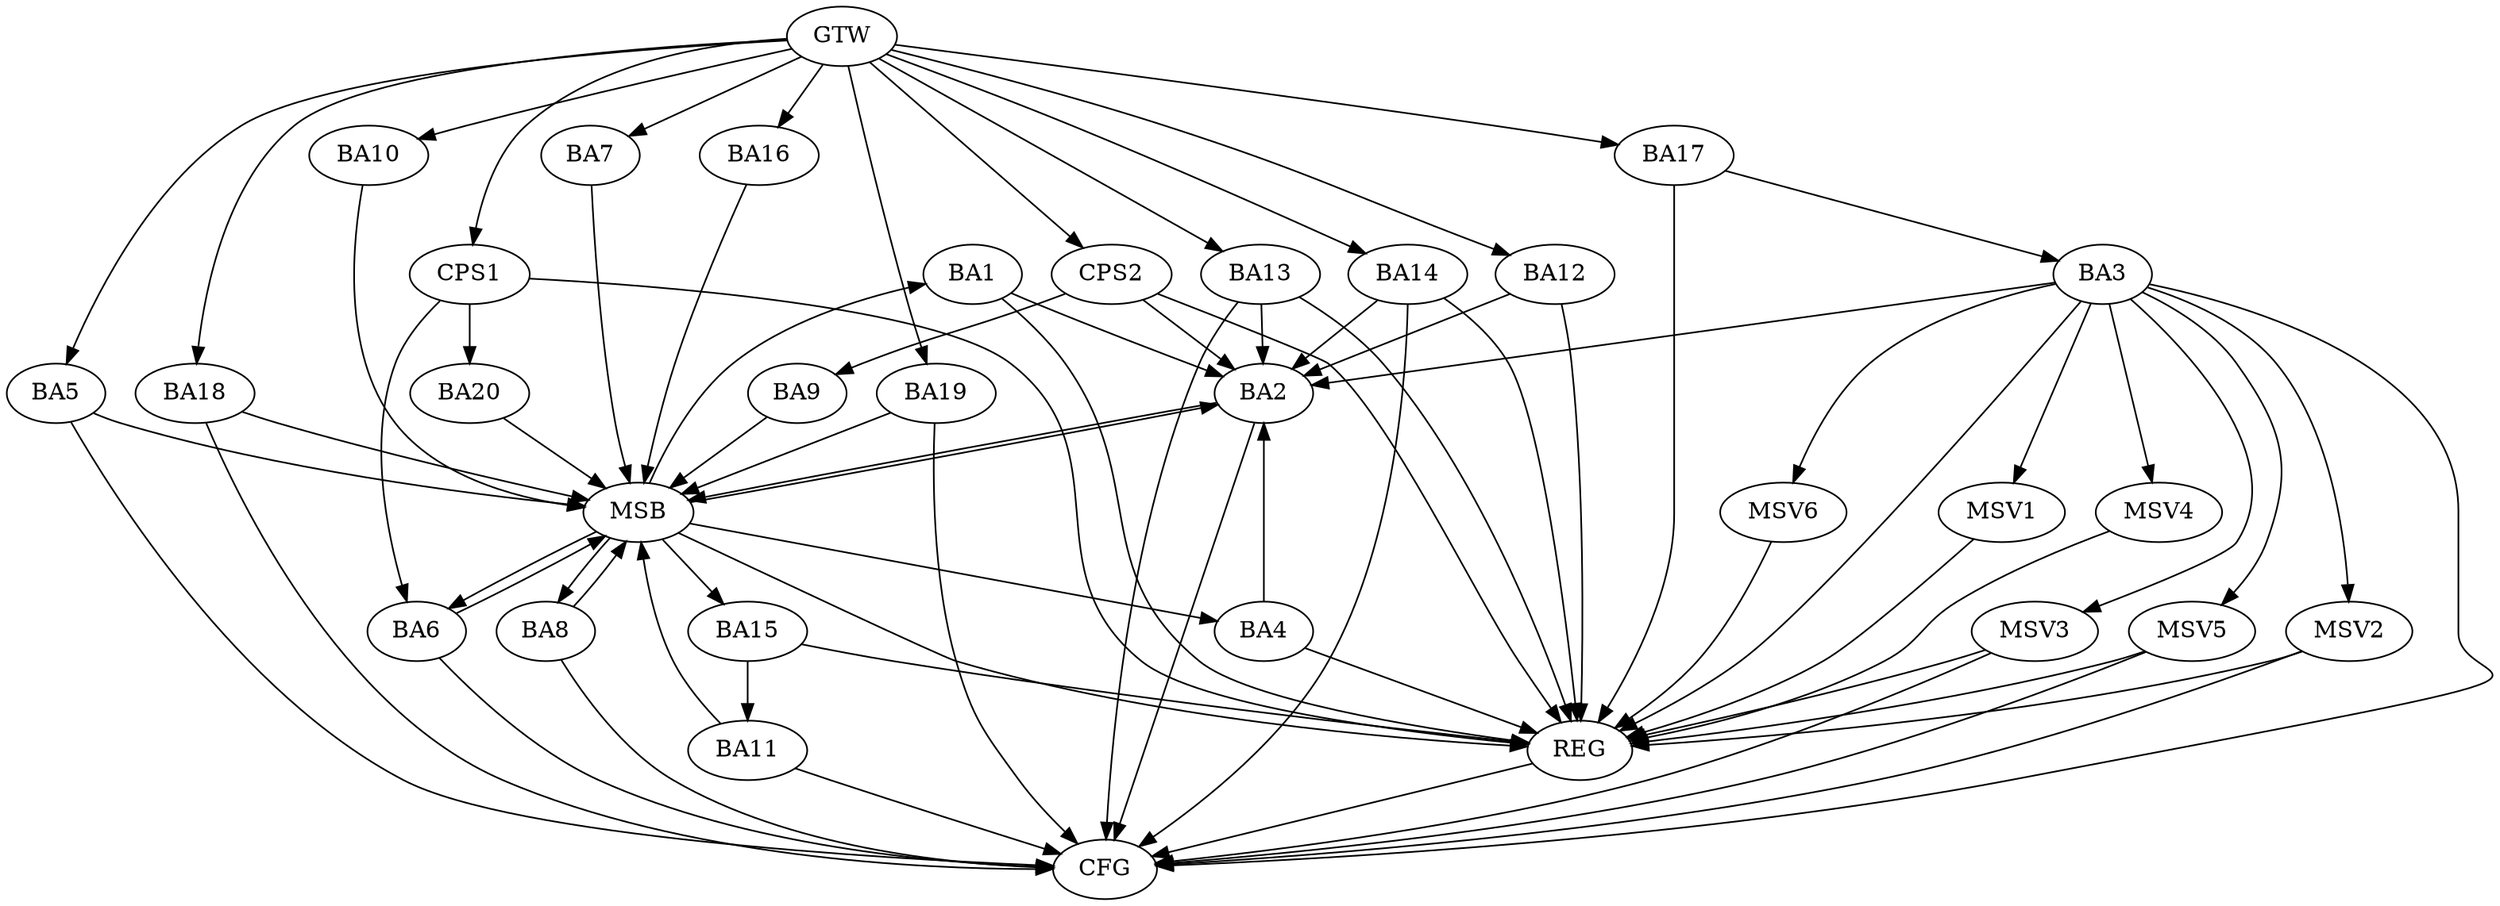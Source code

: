strict digraph G {
  BA1 [ label="BA1" ];
  BA2 [ label="BA2" ];
  BA3 [ label="BA3" ];
  BA4 [ label="BA4" ];
  BA5 [ label="BA5" ];
  BA6 [ label="BA6" ];
  BA7 [ label="BA7" ];
  BA8 [ label="BA8" ];
  BA9 [ label="BA9" ];
  BA10 [ label="BA10" ];
  BA11 [ label="BA11" ];
  BA12 [ label="BA12" ];
  BA13 [ label="BA13" ];
  BA14 [ label="BA14" ];
  BA15 [ label="BA15" ];
  BA16 [ label="BA16" ];
  BA17 [ label="BA17" ];
  BA18 [ label="BA18" ];
  BA19 [ label="BA19" ];
  BA20 [ label="BA20" ];
  CPS1 [ label="CPS1" ];
  CPS2 [ label="CPS2" ];
  GTW [ label="GTW" ];
  REG [ label="REG" ];
  MSB [ label="MSB" ];
  CFG [ label="CFG" ];
  MSV1 [ label="MSV1" ];
  MSV2 [ label="MSV2" ];
  MSV3 [ label="MSV3" ];
  MSV4 [ label="MSV4" ];
  MSV5 [ label="MSV5" ];
  MSV6 [ label="MSV6" ];
  BA1 -> BA2;
  BA3 -> BA2;
  BA4 -> BA2;
  BA12 -> BA2;
  BA13 -> BA2;
  BA14 -> BA2;
  BA15 -> BA11;
  BA17 -> BA3;
  CPS1 -> BA20;
  CPS1 -> BA6;
  CPS2 -> BA2;
  CPS2 -> BA9;
  GTW -> BA5;
  GTW -> BA7;
  GTW -> BA10;
  GTW -> BA12;
  GTW -> BA13;
  GTW -> BA14;
  GTW -> BA16;
  GTW -> BA17;
  GTW -> BA18;
  GTW -> BA19;
  GTW -> CPS1;
  GTW -> CPS2;
  BA1 -> REG;
  BA3 -> REG;
  BA4 -> REG;
  BA12 -> REG;
  BA13 -> REG;
  BA14 -> REG;
  BA15 -> REG;
  BA17 -> REG;
  CPS1 -> REG;
  CPS2 -> REG;
  BA2 -> MSB;
  MSB -> BA1;
  MSB -> REG;
  BA5 -> MSB;
  MSB -> BA2;
  BA6 -> MSB;
  MSB -> BA4;
  BA7 -> MSB;
  BA8 -> MSB;
  BA9 -> MSB;
  BA10 -> MSB;
  BA11 -> MSB;
  MSB -> BA8;
  BA16 -> MSB;
  MSB -> BA6;
  BA18 -> MSB;
  BA19 -> MSB;
  MSB -> BA15;
  BA20 -> MSB;
  BA3 -> CFG;
  BA2 -> CFG;
  BA5 -> CFG;
  BA19 -> CFG;
  BA14 -> CFG;
  BA8 -> CFG;
  BA6 -> CFG;
  BA11 -> CFG;
  BA18 -> CFG;
  BA13 -> CFG;
  REG -> CFG;
  BA3 -> MSV1;
  MSV1 -> REG;
  BA3 -> MSV2;
  MSV2 -> REG;
  MSV2 -> CFG;
  BA3 -> MSV3;
  MSV3 -> REG;
  MSV3 -> CFG;
  BA3 -> MSV4;
  MSV4 -> REG;
  BA3 -> MSV5;
  BA3 -> MSV6;
  MSV5 -> REG;
  MSV5 -> CFG;
  MSV6 -> REG;
}
